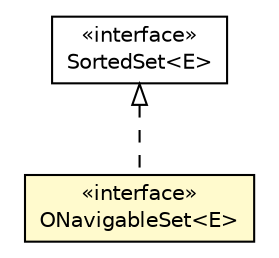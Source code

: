 #!/usr/local/bin/dot
#
# Class diagram 
# Generated by UMLGraph version R5_6-24-gf6e263 (http://www.umlgraph.org/)
#

digraph G {
	edge [fontname="Helvetica",fontsize=10,labelfontname="Helvetica",labelfontsize=10];
	node [fontname="Helvetica",fontsize=10,shape=plaintext];
	nodesep=0.25;
	ranksep=0.5;
	// com.orientechnologies.common.collection.ONavigableSet<E>
	c2550454 [label=<<table title="com.orientechnologies.common.collection.ONavigableSet" border="0" cellborder="1" cellspacing="0" cellpadding="2" port="p" bgcolor="lemonChiffon" href="./ONavigableSet.html">
		<tr><td><table border="0" cellspacing="0" cellpadding="1">
<tr><td align="center" balign="center"> &#171;interface&#187; </td></tr>
<tr><td align="center" balign="center"> ONavigableSet&lt;E&gt; </td></tr>
		</table></td></tr>
		</table>>, URL="./ONavigableSet.html", fontname="Helvetica", fontcolor="black", fontsize=10.0];
	//com.orientechnologies.common.collection.ONavigableSet<E> implements java.util.SortedSet<E>
	c2552436:p -> c2550454:p [dir=back,arrowtail=empty,style=dashed];
	// java.util.SortedSet<E>
	c2552436 [label=<<table title="java.util.SortedSet" border="0" cellborder="1" cellspacing="0" cellpadding="2" port="p" href="http://java.sun.com/j2se/1.4.2/docs/api/java/util/SortedSet.html">
		<tr><td><table border="0" cellspacing="0" cellpadding="1">
<tr><td align="center" balign="center"> &#171;interface&#187; </td></tr>
<tr><td align="center" balign="center"> SortedSet&lt;E&gt; </td></tr>
		</table></td></tr>
		</table>>, URL="http://java.sun.com/j2se/1.4.2/docs/api/java/util/SortedSet.html", fontname="Helvetica", fontcolor="black", fontsize=10.0];
}

